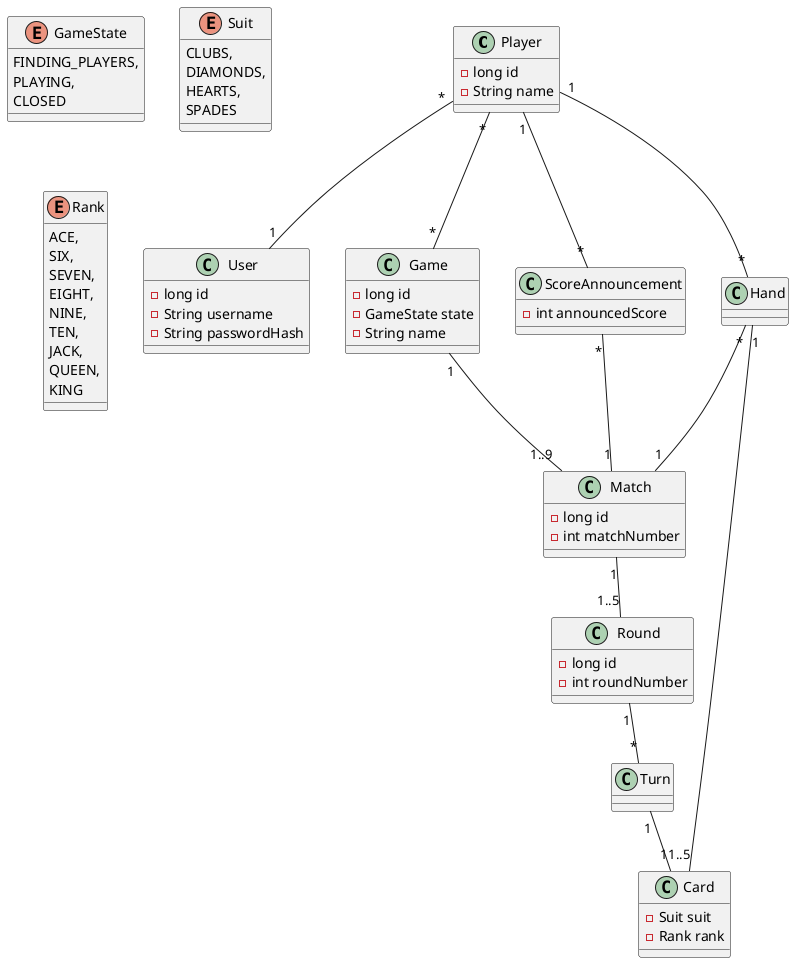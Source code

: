 @startuml

class Player {
    - long id
    - String name
}

class User {
    - long id
    - String username
    - String passwordHash
}

enum GameState {
    FINDING_PLAYERS,
    PLAYING,
    CLOSED
}

class Game {
    - long id
    - GameState state
    - String name
}

class Match {
    - long id
    - int matchNumber
}

class ScoreAnnouncement {
    - int announcedScore
}

class Hand {
}

class Turn {

}

class Round {
    - long id
    - int roundNumber
}

class Card {
    - Suit suit
    - Rank rank
}

enum Suit {
    CLUBS,
    DIAMONDS,
    HEARTS,
    SPADES
}

enum Rank {
  ACE,
  SIX,
  SEVEN,
  EIGHT,
  NINE,
  TEN,
  JACK,
  QUEEN,
  KING
}

Player "*" -- "1" User
Player "*" -- "*" Game
Player "1" -- "*" ScoreAnnouncement
Player "1" -- "*" Hand

ScoreAnnouncement "*" -- "1" Match

Hand "*" -- "1" Match
Hand "1" -- "1..5" Card

Game "1" -- "1..9" Match

Match "1" -- "1..5" Round

Round "1" -- "*" Turn

Turn "1" -- "1" Card

@enduml
